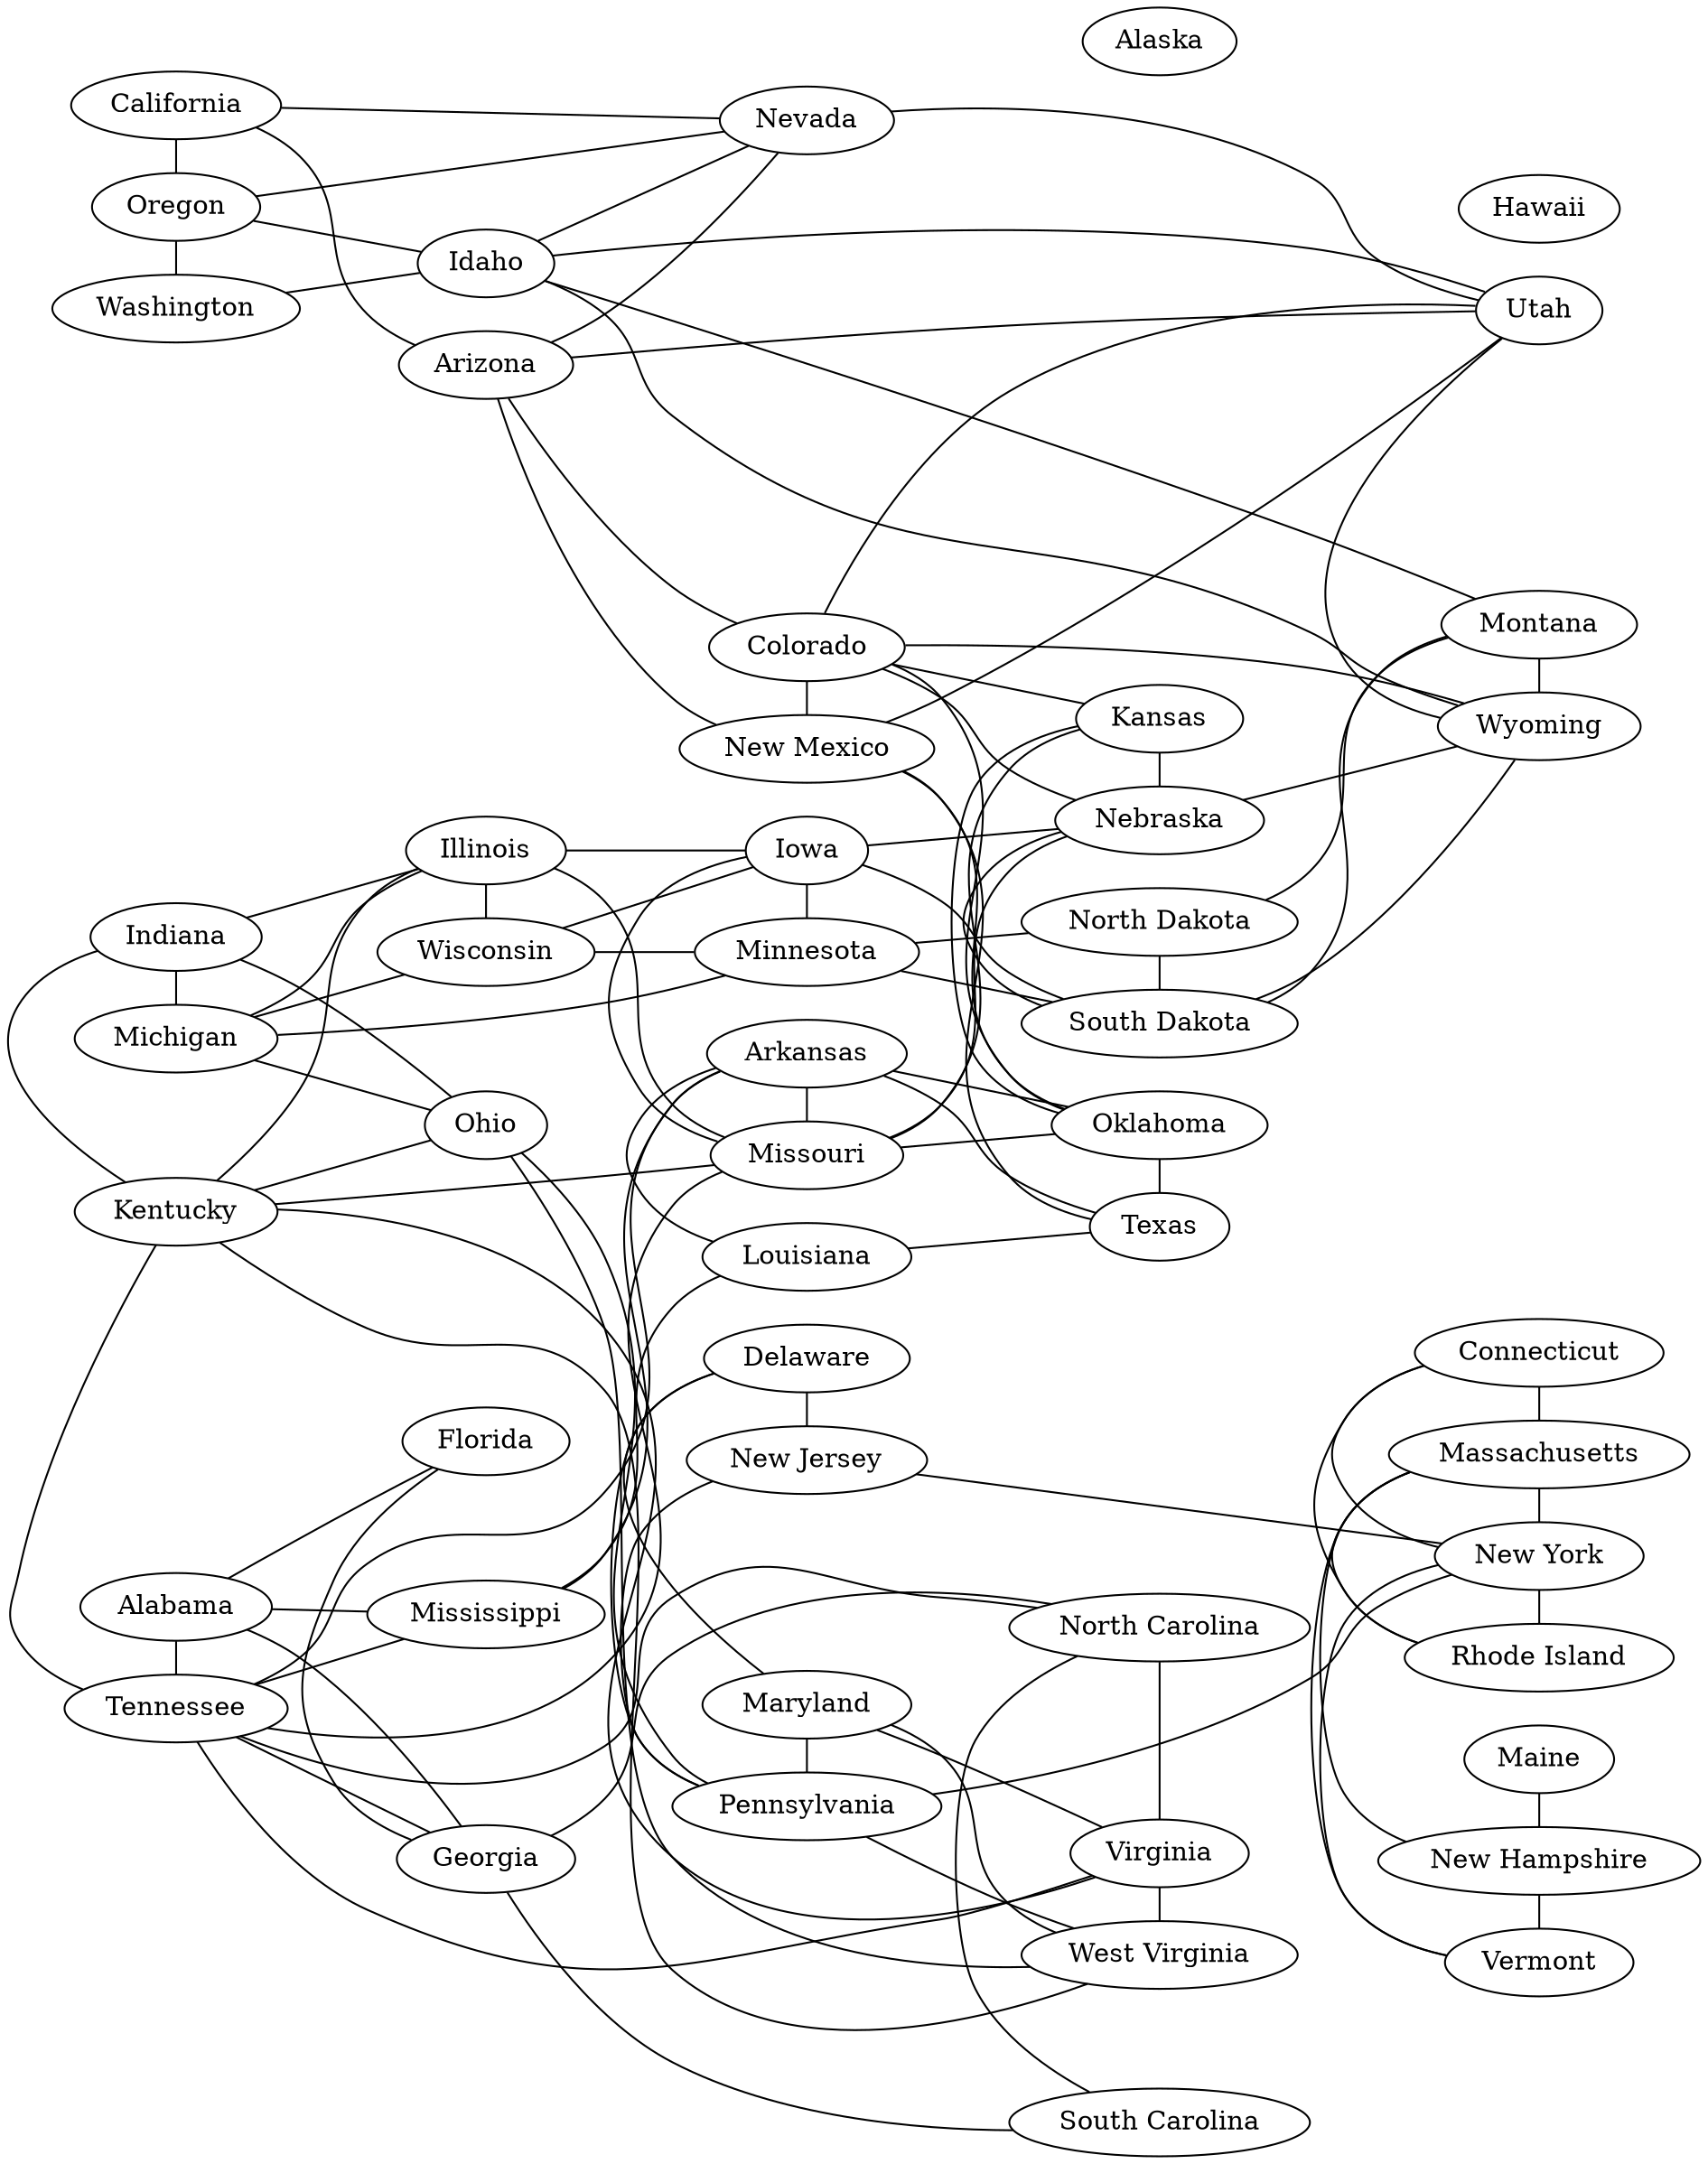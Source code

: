 graph {
    rankdir=LR;
    // ratio="auto";
    // size="50:1!";
    Alabama -- { Mississippi Tennessee Florida Georgia };
    Alaska -- {};
    Arizona -- { Nevada "New Mexico" Utah California Colorado };
    Arkansas -- { Oklahoma Tennessee Texas Louisiana Mississippi Missouri };
    California -- {	Oregon Nevada };
    Colorado -- { "New Mexico" Oklahoma Utah Wyoming Kansas Nebraska };
    Connecticut -- { "New York" "Rhode Island" Massachusetts };
    Delaware -- { "New Jersey" Pennsylvania Maryland };
    Florida -- { Georgia };
    Georgia -- { "North Carolina" "South Carolina" Tennessee };
    Hawaii -- {};
    Idaho -- { Utah Washington Wyoming Montana Nevada Oregon };
    Illinois -- { Kentucky Missouri Wisconsin Indiana Iowa Michigan };
    Indiana -- { Michigan Ohio Kentucky };
    Iowa -- { Nebraska "South Dakota" Wisconsin Minnesota Missouri };
    Kansas -- {	Nebraska Oklahoma Missouri };
    Kentucky -- { Tennessee Virginia "West Virginia" Missouri Ohio };
    Louisiana -- { Texas Mississippi };
    Maine -- { "New Hampshire" };
    Maryland -- { Virginia "West Virginia" Pennsylvania };
    Massachusetts -- {	"New York" "Rhode Island" Vermont "New Hampshire" };
    Michigan -- { Ohio Wisconsin Minnesota };
    Minnesota -- {	"North Dakota" "South Dakota" Wisconsin };
    Mississippi -- { Tennessee };
    Missouri -- {	Nebraska Oklahoma Tennessee };
    Montana -- { "South Dakota" Wyoming "North Dakota" };
    Nebraska -- { "South Dakota" Wyoming };
    Nevada -- { Oregon Utah };
    "New Hampshire" -- { Vermont };
    "New Jersey" -- { Pennsylvania "New York" };
    "New Mexico" -- { Oklahoma Texas Utah };
    "New York" -- { Pennsylvania "Rhode Island" Vermont  };
    "North Carolina" -- { Tennessee Virginia "South Carolina" };
    "North Dakota" -- { "South Dakota" };
    Ohio -- { Pennsylvania "West Virginia" };
    Oklahoma -- { Texas };
    Oregon -- {	Washington };
    Pennsylvania -- { "West Virginia" };
    "Rhode Island" -- {};
    "South Carolina" -- {};
    "South Dakota" -- { Wyoming };
    Tennessee -- { Virginia };
    Texas -- {};
    Utah -- { Wyoming };
    Vermont -- {};
    Virginia -- { "West Virginia" };
    Washington -- {};
    "West Virginia" -- {};
    Wisconsin -- {};
    Wyoming -- {};
    { rank=min; Washington,Oregon,California};
    { rank=same; Nevada};
    { rank=same; Idaho, Arizona};
    { rank=same; Montana,Wyoming,Utah};
    { rank=same; Colorado,"New Mexico"};
    { rank=same; "North Dakota","South Dakota",Nebraska,Kansas,Oklahoma,Texas};
    { rank=same; Minnesota,Iowa,Missouri,Arkansas,Louisiana};
    { rank=same; Wisconsin,Illinois,Mississippi};
    { rank=same; Michigan,Indiana,Kentucky,Tennessee,Alabama};
    { rank=same; Ohio,Georgia,Florida};
    { rank=same; "West Virginia",Virginia,"North Carolina", "South Carolina"};
    { rank=same; Pennsylvania,Delaware,Maryland,"New Jersey"};
    { rank=max; "New York", Vermont, "New Hampshire",Massachusetts,Connecticut,"Rhode Island",Maine};
}